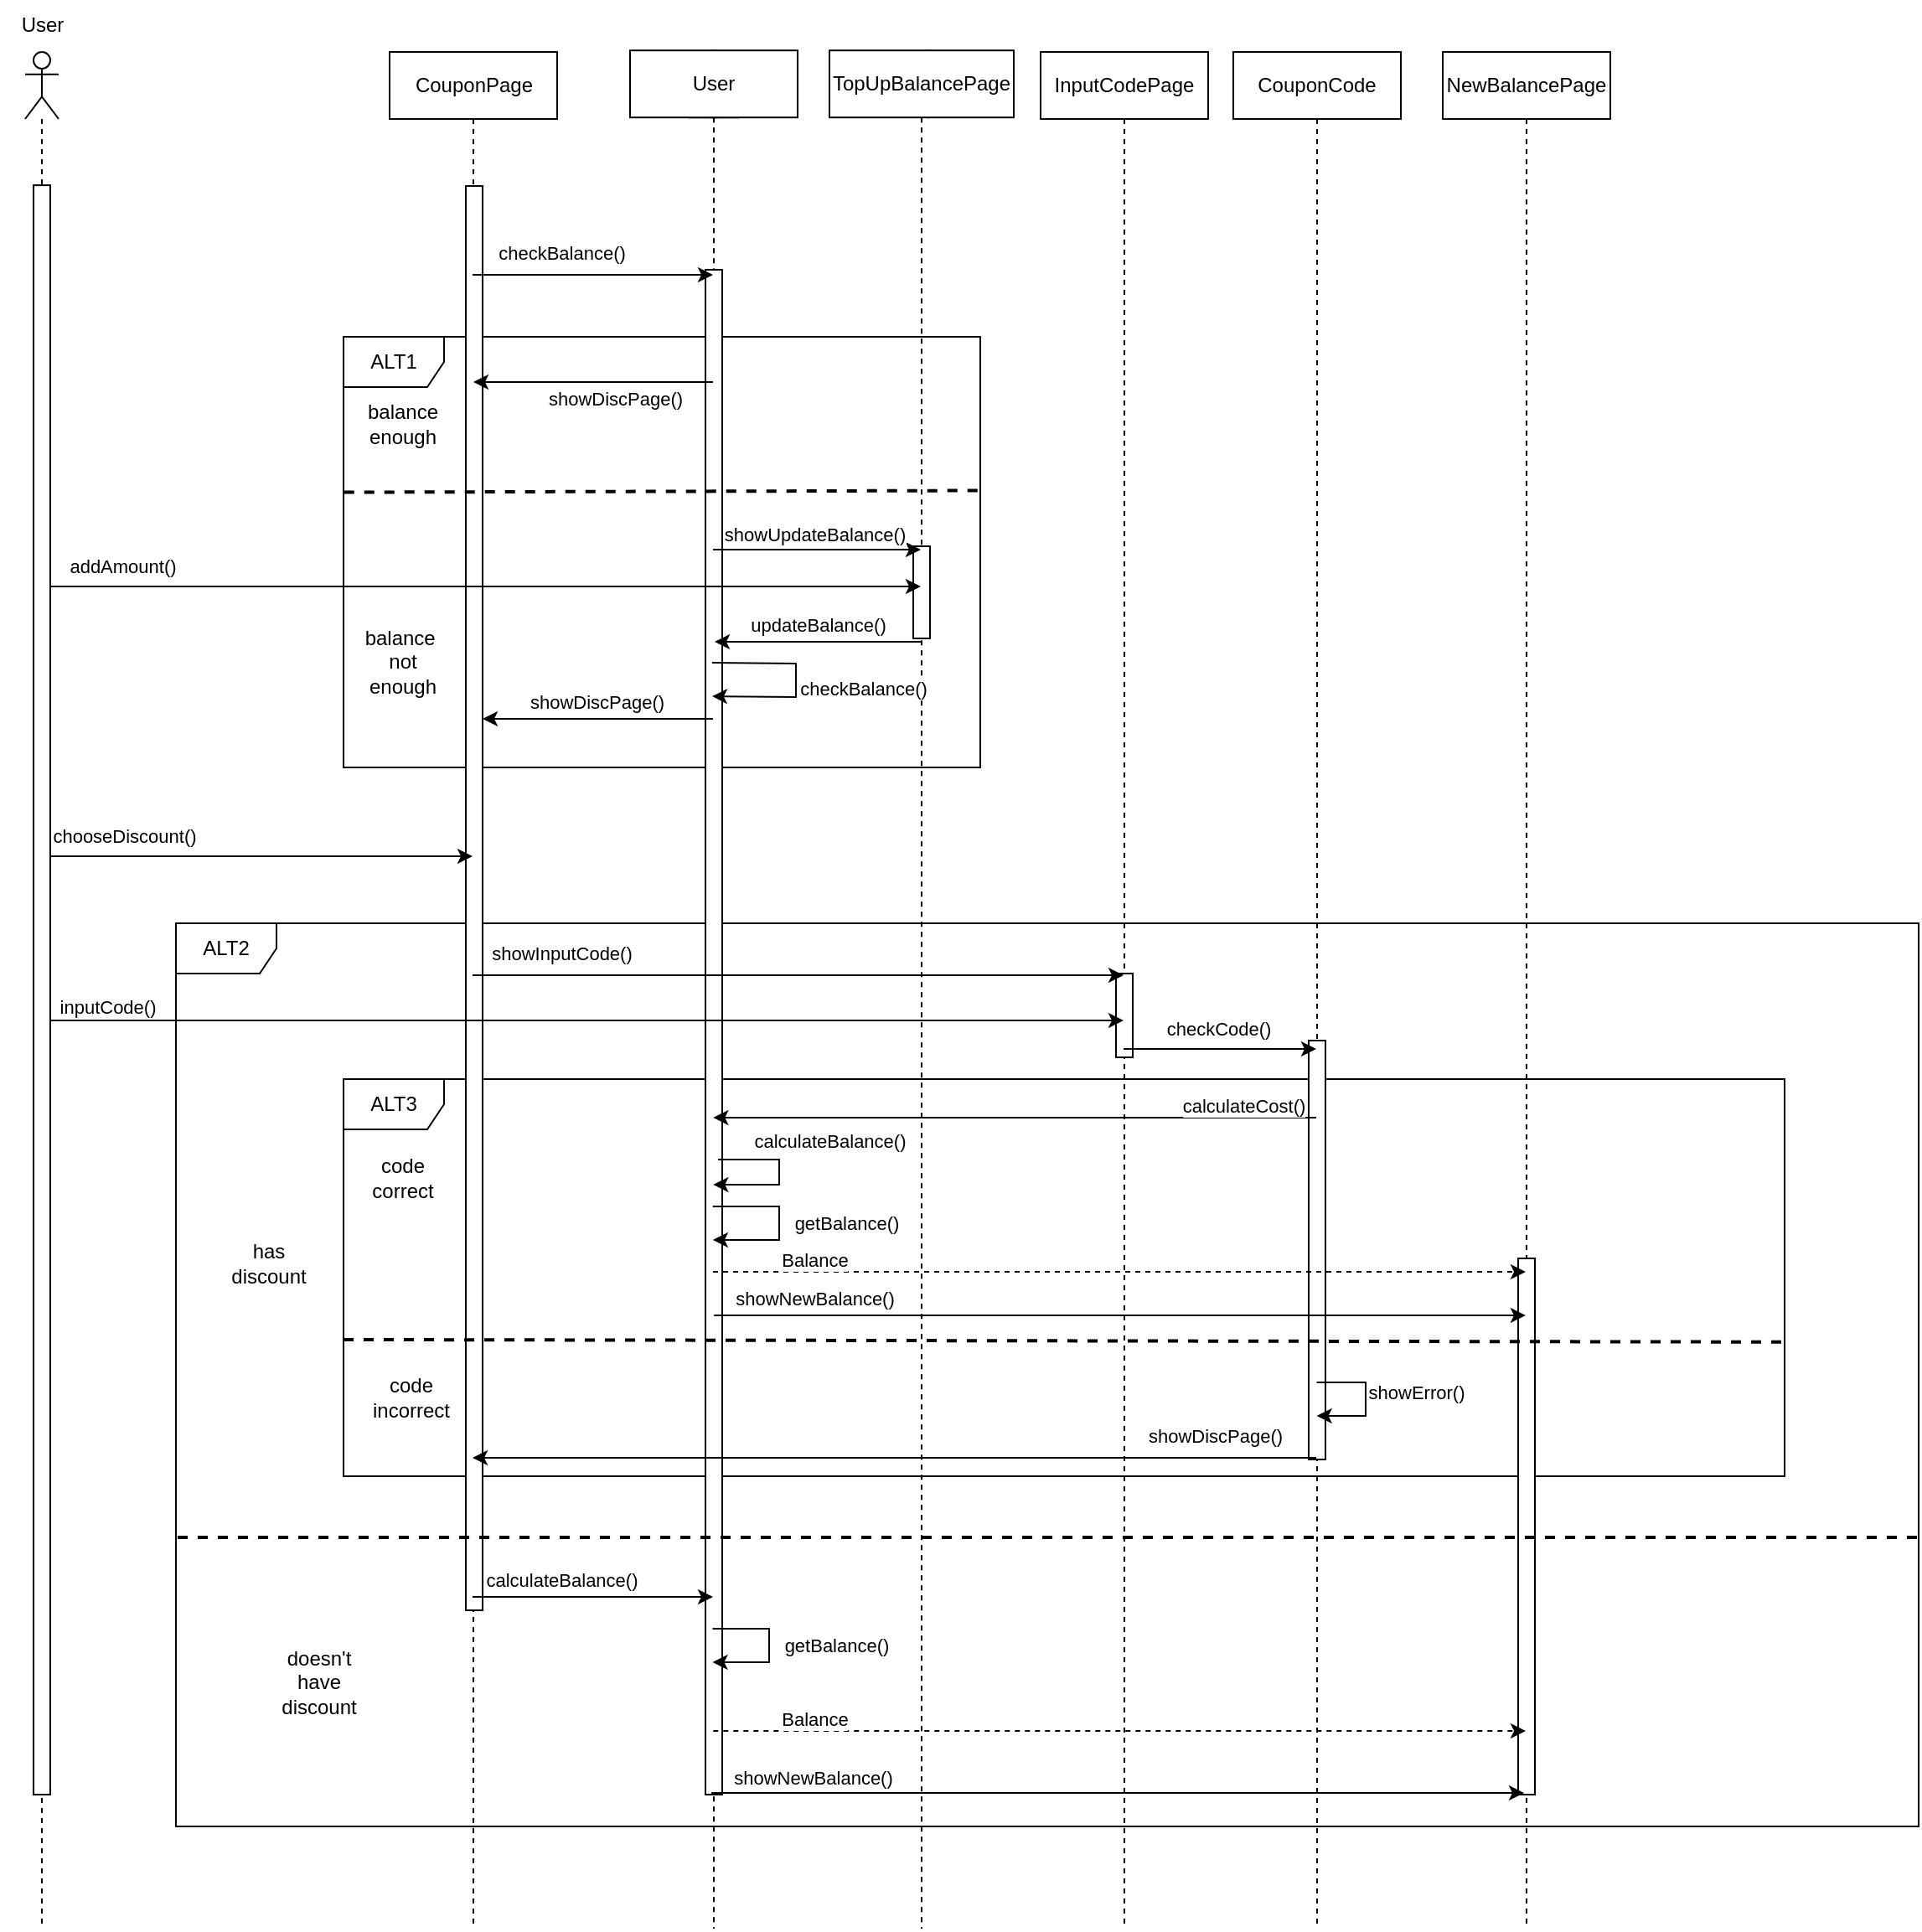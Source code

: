 <mxfile version="21.3.7" type="device">
  <diagram name="Σελίδα-1" id="CsE6YNoTUhBlBd0UO_HM">
    <mxGraphModel dx="800" dy="811" grid="1" gridSize="10" guides="1" tooltips="1" connect="1" arrows="1" fold="1" page="1" pageScale="1" pageWidth="1169" pageHeight="827" math="0" shadow="0">
      <root>
        <mxCell id="0" />
        <mxCell id="1" parent="0" />
        <mxCell id="swWhOMBi9cK1xBVYy2Jj-81" value="" style="shape=umlLifeline;perimeter=lifelinePerimeter;whiteSpace=wrap;html=1;container=1;dropTarget=0;collapsible=0;recursiveResize=0;outlineConnect=0;portConstraint=eastwest;newEdgeStyle={&quot;edgeStyle&quot;:&quot;elbowEdgeStyle&quot;,&quot;elbow&quot;:&quot;vertical&quot;,&quot;curved&quot;:0,&quot;rounded&quot;:0};participant=umlBoundary;" parent="1" vertex="1">
          <mxGeometry x="1030" y="319.1" width="50" height="1120.9" as="geometry" />
        </mxCell>
        <mxCell id="IK8IRVJrMrATGc9QWltt-21" value="" style="html=1;points=[];perimeter=orthogonalPerimeter;" parent="1" vertex="1">
          <mxGeometry x="1050" y="615" width="10" height="55" as="geometry" />
        </mxCell>
        <mxCell id="swWhOMBi9cK1xBVYy2Jj-110" value="ALT2" style="shape=umlFrame;whiteSpace=wrap;html=1;pointerEvents=0;" parent="1" vertex="1">
          <mxGeometry x="610" y="840" width="1040" height="539" as="geometry" />
        </mxCell>
        <mxCell id="swWhOMBi9cK1xBVYy2Jj-114" value="ALT3" style="shape=umlFrame;whiteSpace=wrap;html=1;pointerEvents=0;" parent="1" vertex="1">
          <mxGeometry x="710" y="933" width="860" height="237" as="geometry" />
        </mxCell>
        <mxCell id="swWhOMBi9cK1xBVYy2Jj-97" value="ALT1" style="shape=umlFrame;whiteSpace=wrap;html=1;pointerEvents=0;" parent="1" vertex="1">
          <mxGeometry x="710" y="490" width="380" height="257" as="geometry" />
        </mxCell>
        <mxCell id="swWhOMBi9cK1xBVYy2Jj-80" value="" style="shape=umlLifeline;perimeter=lifelinePerimeter;whiteSpace=wrap;html=1;container=1;dropTarget=0;collapsible=0;recursiveResize=0;outlineConnect=0;portConstraint=eastwest;newEdgeStyle={&quot;edgeStyle&quot;:&quot;elbowEdgeStyle&quot;,&quot;elbow&quot;:&quot;vertical&quot;,&quot;curved&quot;:0,&quot;rounded&quot;:0};participant=umlBoundary;" parent="1" vertex="1">
          <mxGeometry x="1151" y="320" width="50" height="1120" as="geometry" />
        </mxCell>
        <mxCell id="swWhOMBi9cK1xBVYy2Jj-82" value="" style="shape=umlLifeline;perimeter=lifelinePerimeter;whiteSpace=wrap;html=1;container=1;dropTarget=0;collapsible=0;recursiveResize=0;outlineConnect=0;portConstraint=eastwest;newEdgeStyle={&quot;edgeStyle&quot;:&quot;elbowEdgeStyle&quot;,&quot;elbow&quot;:&quot;vertical&quot;,&quot;curved&quot;:0,&quot;rounded&quot;:0};participant=umlBoundary;" parent="1" vertex="1">
          <mxGeometry x="762.5" y="320" width="50" height="1120" as="geometry" />
        </mxCell>
        <mxCell id="swWhOMBi9cK1xBVYy2Jj-84" value="" style="shape=umlLifeline;perimeter=lifelinePerimeter;whiteSpace=wrap;html=1;container=1;dropTarget=0;collapsible=0;recursiveResize=0;outlineConnect=0;portConstraint=eastwest;newEdgeStyle={&quot;edgeStyle&quot;:&quot;elbowEdgeStyle&quot;,&quot;elbow&quot;:&quot;vertical&quot;,&quot;curved&quot;:0,&quot;rounded&quot;:0};participant=umlEntity;size=40;" parent="1" vertex="1">
          <mxGeometry x="911" y="319.1" width="40" height="1120.9" as="geometry" />
        </mxCell>
        <mxCell id="swWhOMBi9cK1xBVYy2Jj-85" value="" style="shape=umlLifeline;perimeter=lifelinePerimeter;whiteSpace=wrap;html=1;container=1;dropTarget=0;collapsible=0;recursiveResize=0;outlineConnect=0;portConstraint=eastwest;newEdgeStyle={&quot;edgeStyle&quot;:&quot;elbowEdgeStyle&quot;,&quot;elbow&quot;:&quot;vertical&quot;,&quot;curved&quot;:0,&quot;rounded&quot;:0};participant=umlBoundary;" parent="1" vertex="1">
          <mxGeometry x="1391" y="320" width="50" height="1120" as="geometry" />
        </mxCell>
        <mxCell id="swWhOMBi9cK1xBVYy2Jj-86" value="" style="shape=umlLifeline;perimeter=lifelinePerimeter;whiteSpace=wrap;html=1;container=1;dropTarget=0;collapsible=0;recursiveResize=0;outlineConnect=0;portConstraint=eastwest;newEdgeStyle={&quot;edgeStyle&quot;:&quot;elbowEdgeStyle&quot;,&quot;elbow&quot;:&quot;vertical&quot;,&quot;curved&quot;:0,&quot;rounded&quot;:0};participant=umlEntity;" parent="1" vertex="1">
          <mxGeometry x="1271" y="320" width="40" height="1120" as="geometry" />
        </mxCell>
        <mxCell id="IK8IRVJrMrATGc9QWltt-18" value="" style="html=1;points=[];perimeter=orthogonalPerimeter;" parent="1" vertex="1">
          <mxGeometry x="783" y="400" width="10" height="850" as="geometry" />
        </mxCell>
        <mxCell id="IK8IRVJrMrATGc9QWltt-20" value="" style="html=1;points=[];perimeter=orthogonalPerimeter;" parent="1" vertex="1">
          <mxGeometry x="926" y="450" width="10" height="910" as="geometry" />
        </mxCell>
        <mxCell id="IK8IRVJrMrATGc9QWltt-22" value="" style="html=1;points=[];perimeter=orthogonalPerimeter;" parent="1" vertex="1">
          <mxGeometry x="1171" y="870" width="10" height="50" as="geometry" />
        </mxCell>
        <mxCell id="IK8IRVJrMrATGc9QWltt-23" value="" style="html=1;points=[];perimeter=orthogonalPerimeter;" parent="1" vertex="1">
          <mxGeometry x="1286" y="910" width="10" height="250" as="geometry" />
        </mxCell>
        <mxCell id="IK8IRVJrMrATGc9QWltt-24" value="" style="html=1;points=[];perimeter=orthogonalPerimeter;" parent="1" vertex="1">
          <mxGeometry x="1411" y="1040" width="10" height="320" as="geometry" />
        </mxCell>
        <mxCell id="swWhOMBi9cK1xBVYy2Jj-100" value="" style="endArrow=none;dashed=1;html=1;rounded=0;exitX=0.001;exitY=0.361;exitDx=0;exitDy=0;exitPerimeter=0;entryX=1.003;entryY=0.357;entryDx=0;entryDy=0;entryPerimeter=0;strokeWidth=2;" parent="1" source="swWhOMBi9cK1xBVYy2Jj-97" target="swWhOMBi9cK1xBVYy2Jj-97" edge="1">
          <mxGeometry width="50" height="50" relative="1" as="geometry">
            <mxPoint x="1095" y="567" as="sourcePoint" />
            <mxPoint x="1145" y="517" as="targetPoint" />
          </mxGeometry>
        </mxCell>
        <mxCell id="swWhOMBi9cK1xBVYy2Jj-79" value="" style="shape=umlLifeline;perimeter=lifelinePerimeter;whiteSpace=wrap;html=1;container=1;dropTarget=0;collapsible=0;recursiveResize=0;outlineConnect=0;portConstraint=eastwest;newEdgeStyle={&quot;edgeStyle&quot;:&quot;elbowEdgeStyle&quot;,&quot;elbow&quot;:&quot;vertical&quot;,&quot;curved&quot;:0,&quot;rounded&quot;:0};participant=umlActor;" parent="1" vertex="1">
          <mxGeometry x="520" y="320" width="20" height="1120" as="geometry" />
        </mxCell>
        <mxCell id="swWhOMBi9cK1xBVYy2Jj-87" value="chooseDiscount()" style="endArrow=classic;html=1;rounded=0;" parent="1" edge="1">
          <mxGeometry x="-0.606" y="12" width="50" height="50" relative="1" as="geometry">
            <mxPoint x="529.5" y="800" as="sourcePoint" />
            <mxPoint x="787" y="800" as="targetPoint" />
            <Array as="points">
              <mxPoint x="725" y="800" />
            </Array>
            <mxPoint x="-1" as="offset" />
          </mxGeometry>
        </mxCell>
        <mxCell id="swWhOMBi9cK1xBVYy2Jj-90" value="checkBalance()" style="endArrow=classic;html=1;rounded=0;" parent="1" target="swWhOMBi9cK1xBVYy2Jj-84" edge="1">
          <mxGeometry x="-0.261" y="13" width="50" height="50" relative="1" as="geometry">
            <mxPoint x="787" y="453" as="sourcePoint" />
            <mxPoint x="1019.5" y="453" as="targetPoint" />
            <Array as="points">
              <mxPoint x="875" y="453" />
            </Array>
            <mxPoint as="offset" />
          </mxGeometry>
        </mxCell>
        <mxCell id="swWhOMBi9cK1xBVYy2Jj-92" value="showDiscPage()" style="endArrow=classic;html=1;rounded=0;" parent="1" source="swWhOMBi9cK1xBVYy2Jj-84" target="swWhOMBi9cK1xBVYy2Jj-82" edge="1">
          <mxGeometry x="-0.209" y="17" width="50" height="50" relative="1" as="geometry">
            <mxPoint x="995" y="567" as="sourcePoint" />
            <mxPoint x="1045" y="517" as="targetPoint" />
            <Array as="points">
              <mxPoint x="825" y="517" />
            </Array>
            <mxPoint x="-2" y="-7" as="offset" />
          </mxGeometry>
        </mxCell>
        <mxCell id="swWhOMBi9cK1xBVYy2Jj-93" value="showUpdateBalance()" style="endArrow=classic;html=1;rounded=0;" parent="1" edge="1">
          <mxGeometry x="-0.029" y="9" width="50" height="50" relative="1" as="geometry">
            <mxPoint x="930.5" y="617" as="sourcePoint" />
            <mxPoint x="1054.5" y="617" as="targetPoint" />
            <Array as="points">
              <mxPoint x="945" y="617" />
            </Array>
            <mxPoint as="offset" />
          </mxGeometry>
        </mxCell>
        <mxCell id="swWhOMBi9cK1xBVYy2Jj-94" value="addAmount()" style="endArrow=classic;html=1;rounded=0;" parent="1" edge="1">
          <mxGeometry x="-0.817" y="12" width="50" height="50" relative="1" as="geometry">
            <mxPoint x="529.5" y="639" as="sourcePoint" />
            <mxPoint x="1054.5" y="639" as="targetPoint" />
            <Array as="points">
              <mxPoint x="865" y="639" />
            </Array>
            <mxPoint as="offset" />
          </mxGeometry>
        </mxCell>
        <mxCell id="swWhOMBi9cK1xBVYy2Jj-96" value="showDiscPage()" style="endArrow=classic;html=1;rounded=0;" parent="1" edge="1">
          <mxGeometry x="0.025" y="-10" width="50" height="50" relative="1" as="geometry">
            <mxPoint x="930.5" y="718" as="sourcePoint" />
            <mxPoint x="793" y="718" as="targetPoint" />
            <Array as="points">
              <mxPoint x="870" y="718" />
            </Array>
            <mxPoint x="1" as="offset" />
          </mxGeometry>
        </mxCell>
        <mxCell id="swWhOMBi9cK1xBVYy2Jj-98" value="balance&lt;br&gt;enough" style="text;html=1;align=center;verticalAlign=middle;resizable=0;points=[];autosize=1;strokeColor=none;fillColor=none;" parent="1" vertex="1">
          <mxGeometry x="710" y="521.5" width="70" height="40" as="geometry" />
        </mxCell>
        <mxCell id="swWhOMBi9cK1xBVYy2Jj-99" value="balance&amp;nbsp;&lt;br&gt;not&lt;br style=&quot;border-color: var(--border-color);&quot;&gt;enough" style="text;html=1;align=center;verticalAlign=middle;resizable=0;points=[];autosize=1;strokeColor=none;fillColor=none;" parent="1" vertex="1">
          <mxGeometry x="710" y="654" width="70" height="60" as="geometry" />
        </mxCell>
        <mxCell id="swWhOMBi9cK1xBVYy2Jj-101" value="showInputCode()" style="endArrow=classic;html=1;rounded=0;" parent="1" edge="1">
          <mxGeometry x="-0.727" y="13" width="50" height="50" relative="1" as="geometry">
            <mxPoint x="787" y="871" as="sourcePoint" />
            <mxPoint x="1175.5" y="871" as="targetPoint" />
            <Array as="points">
              <mxPoint x="1005" y="871" />
            </Array>
            <mxPoint as="offset" />
          </mxGeometry>
        </mxCell>
        <mxCell id="swWhOMBi9cK1xBVYy2Jj-102" value="inputCode()" style="endArrow=classic;html=1;rounded=0;" parent="1" edge="1">
          <mxGeometry x="-0.874" y="8" width="50" height="50" relative="1" as="geometry">
            <mxPoint x="529.25" y="898" as="sourcePoint" />
            <mxPoint x="1175.5" y="898" as="targetPoint" />
            <Array as="points">
              <mxPoint x="925" y="898" />
            </Array>
            <mxPoint x="-1" as="offset" />
          </mxGeometry>
        </mxCell>
        <mxCell id="swWhOMBi9cK1xBVYy2Jj-103" value="checkCode()" style="endArrow=classic;html=1;rounded=0;" parent="1" edge="1">
          <mxGeometry x="-0.035" y="12" width="50" height="50" relative="1" as="geometry">
            <mxPoint x="1175.5" y="915" as="sourcePoint" />
            <mxPoint x="1290.5" y="915" as="targetPoint" />
            <Array as="points">
              <mxPoint x="1176" y="915" />
            </Array>
            <mxPoint x="1" as="offset" />
          </mxGeometry>
        </mxCell>
        <mxCell id="swWhOMBi9cK1xBVYy2Jj-104" value="calculateCost()" style="endArrow=classic;html=1;rounded=0;" parent="1" edge="1">
          <mxGeometry x="-0.749" y="-7" width="50" height="50" relative="1" as="geometry">
            <mxPoint x="1290.5" y="956" as="sourcePoint" />
            <mxPoint x="930.667" y="956" as="targetPoint" />
            <Array as="points">
              <mxPoint x="1105" y="956" />
            </Array>
            <mxPoint x="1" as="offset" />
          </mxGeometry>
        </mxCell>
        <mxCell id="swWhOMBi9cK1xBVYy2Jj-105" value="calculateBalance()" style="endArrow=classic;html=1;rounded=0;" parent="1" edge="1">
          <mxGeometry x="-0.196" y="32" width="50" height="50" relative="1" as="geometry">
            <mxPoint x="933.5" y="981" as="sourcePoint" />
            <mxPoint x="930.667" y="996" as="targetPoint" />
            <Array as="points">
              <mxPoint x="970" y="981" />
              <mxPoint x="970" y="996" />
            </Array>
            <mxPoint x="-2" y="-11" as="offset" />
          </mxGeometry>
        </mxCell>
        <mxCell id="swWhOMBi9cK1xBVYy2Jj-106" value="Balance" style="endArrow=classic;html=1;rounded=0;dashed=1;" parent="1" edge="1">
          <mxGeometry x="-0.75" y="7" width="50" height="50" relative="1" as="geometry">
            <mxPoint x="930.5" y="1048" as="sourcePoint" />
            <mxPoint x="1415.5" y="1048" as="targetPoint" />
            <Array as="points">
              <mxPoint x="1096" y="1048" />
            </Array>
            <mxPoint as="offset" />
          </mxGeometry>
        </mxCell>
        <mxCell id="swWhOMBi9cK1xBVYy2Jj-107" value="calculateBalance()" style="endArrow=classic;html=1;rounded=0;" parent="1" edge="1">
          <mxGeometry x="-0.261" y="10" width="50" height="50" relative="1" as="geometry">
            <mxPoint x="787" y="1242" as="sourcePoint" />
            <mxPoint x="930.5" y="1242" as="targetPoint" />
            <Array as="points">
              <mxPoint x="915" y="1242" />
            </Array>
            <mxPoint as="offset" />
          </mxGeometry>
        </mxCell>
        <mxCell id="swWhOMBi9cK1xBVYy2Jj-111" value="" style="endArrow=none;dashed=1;html=1;rounded=0;entryX=0.999;entryY=0.68;entryDx=0;entryDy=0;entryPerimeter=0;strokeWidth=2;exitX=0.001;exitY=0.68;exitDx=0;exitDy=0;exitPerimeter=0;" parent="1" source="swWhOMBi9cK1xBVYy2Jj-110" target="swWhOMBi9cK1xBVYy2Jj-110" edge="1">
          <mxGeometry width="50" height="50" relative="1" as="geometry">
            <mxPoint x="720" y="1140" as="sourcePoint" />
            <mxPoint x="1679.03" y="1139.95" as="targetPoint" />
          </mxGeometry>
        </mxCell>
        <mxCell id="swWhOMBi9cK1xBVYy2Jj-112" value="doesn&#39;t&lt;br&gt;have&lt;br&gt;discount" style="text;html=1;align=center;verticalAlign=middle;resizable=0;points=[];autosize=1;strokeColor=none;fillColor=none;" parent="1" vertex="1">
          <mxGeometry x="660" y="1263" width="70" height="60" as="geometry" />
        </mxCell>
        <mxCell id="swWhOMBi9cK1xBVYy2Jj-113" value="has&lt;br&gt;discount" style="text;html=1;align=center;verticalAlign=middle;resizable=0;points=[];autosize=1;strokeColor=none;fillColor=none;" parent="1" vertex="1">
          <mxGeometry x="630" y="1023" width="70" height="40" as="geometry" />
        </mxCell>
        <mxCell id="swWhOMBi9cK1xBVYy2Jj-115" value="" style="endArrow=none;dashed=1;html=1;rounded=0;exitX=0;exitY=0.656;exitDx=0;exitDy=0;exitPerimeter=0;entryX=1;entryY=0.662;entryDx=0;entryDy=0;entryPerimeter=0;strokeColor=default;strokeWidth=2;" parent="1" source="swWhOMBi9cK1xBVYy2Jj-114" target="swWhOMBi9cK1xBVYy2Jj-114" edge="1">
          <mxGeometry width="50" height="50" relative="1" as="geometry">
            <mxPoint x="717.48" y="1035.697" as="sourcePoint" />
            <mxPoint x="1559.16" y="1040.437" as="targetPoint" />
          </mxGeometry>
        </mxCell>
        <mxCell id="swWhOMBi9cK1xBVYy2Jj-116" value="code&lt;br&gt;correct" style="text;html=1;align=center;verticalAlign=middle;resizable=0;points=[];autosize=1;strokeColor=none;fillColor=none;" parent="1" vertex="1">
          <mxGeometry x="715" y="972" width="60" height="40" as="geometry" />
        </mxCell>
        <mxCell id="swWhOMBi9cK1xBVYy2Jj-117" value="code&lt;br&gt;incorrect" style="text;html=1;align=center;verticalAlign=middle;resizable=0;points=[];autosize=1;strokeColor=none;fillColor=none;" parent="1" vertex="1">
          <mxGeometry x="715" y="1103" width="70" height="40" as="geometry" />
        </mxCell>
        <mxCell id="swWhOMBi9cK1xBVYy2Jj-118" value="User" style="text;html=1;align=center;verticalAlign=middle;resizable=0;points=[];autosize=1;strokeColor=none;fillColor=none;" parent="1" vertex="1">
          <mxGeometry x="505" y="289.1" width="50" height="30" as="geometry" />
        </mxCell>
        <mxCell id="IK8IRVJrMrATGc9QWltt-3" value="CouponPage" style="shape=umlLifeline;perimeter=lifelinePerimeter;whiteSpace=wrap;html=1;container=1;collapsible=0;recursiveResize=0;outlineConnect=0;" parent="1" vertex="1">
          <mxGeometry x="737.5" y="320" width="100" height="43" as="geometry" />
        </mxCell>
        <mxCell id="IK8IRVJrMrATGc9QWltt-4" value="User" style="shape=umlLifeline;perimeter=lifelinePerimeter;whiteSpace=wrap;html=1;container=1;collapsible=0;recursiveResize=0;outlineConnect=0;" parent="1" vertex="1">
          <mxGeometry x="881" y="319.1" width="100" height="43" as="geometry" />
        </mxCell>
        <mxCell id="IK8IRVJrMrATGc9QWltt-6" value="CouponCode" style="shape=umlLifeline;perimeter=lifelinePerimeter;whiteSpace=wrap;html=1;container=1;collapsible=0;recursiveResize=0;outlineConnect=0;" parent="1" vertex="1">
          <mxGeometry x="1241" y="320" width="100" height="43" as="geometry" />
        </mxCell>
        <mxCell id="IK8IRVJrMrATGc9QWltt-7" value="NewBalancePage" style="shape=umlLifeline;perimeter=lifelinePerimeter;whiteSpace=wrap;html=1;container=1;collapsible=0;recursiveResize=0;outlineConnect=0;" parent="1" vertex="1">
          <mxGeometry x="1366" y="320" width="100" height="43" as="geometry" />
        </mxCell>
        <mxCell id="IK8IRVJrMrATGc9QWltt-8" value="updateBalance()" style="endArrow=classic;html=1;rounded=0;strokeWidth=1;" parent="1" edge="1">
          <mxGeometry x="0.024" y="-10" width="50" height="50" relative="1" as="geometry">
            <mxPoint x="1055.5" y="672" as="sourcePoint" />
            <mxPoint x="931.5" y="672" as="targetPoint" />
            <Array as="points">
              <mxPoint x="1002" y="672" />
            </Array>
            <mxPoint x="1" as="offset" />
          </mxGeometry>
        </mxCell>
        <mxCell id="IK8IRVJrMrATGc9QWltt-10" value="getBalance()" style="endArrow=classic;html=1;rounded=0;strokeWidth=1;" parent="1" edge="1">
          <mxGeometry y="40" width="50" height="50" relative="1" as="geometry">
            <mxPoint x="930.447" y="1009" as="sourcePoint" />
            <mxPoint x="930.447" y="1029" as="targetPoint" />
            <Array as="points">
              <mxPoint x="970" y="1009" />
              <mxPoint x="970" y="1029" />
            </Array>
            <mxPoint as="offset" />
          </mxGeometry>
        </mxCell>
        <mxCell id="IK8IRVJrMrATGc9QWltt-11" value="showNewBalance()" style="endArrow=classic;html=1;rounded=0;strokeWidth=1;" parent="1" edge="1">
          <mxGeometry x="-0.755" y="10" width="50" height="50" relative="1" as="geometry">
            <mxPoint x="931.115" y="1074" as="sourcePoint" />
            <mxPoint x="1415.447" y="1074" as="targetPoint" />
            <Array as="points">
              <mxPoint x="1120" y="1074" />
            </Array>
            <mxPoint as="offset" />
          </mxGeometry>
        </mxCell>
        <mxCell id="IK8IRVJrMrATGc9QWltt-12" value="getBalance()" style="endArrow=classic;html=1;rounded=0;strokeWidth=1;" parent="1" edge="1">
          <mxGeometry y="40" width="50" height="50" relative="1" as="geometry">
            <mxPoint x="930.25" y="1261" as="sourcePoint" />
            <mxPoint x="930.25" y="1281" as="targetPoint" />
            <Array as="points">
              <mxPoint x="964" y="1261" />
              <mxPoint x="964" y="1281" />
            </Array>
            <mxPoint as="offset" />
          </mxGeometry>
        </mxCell>
        <mxCell id="IK8IRVJrMrATGc9QWltt-13" value="Balance" style="endArrow=classic;html=1;rounded=0;dashed=1;" parent="1" edge="1">
          <mxGeometry x="-0.75" y="7" width="50" height="50" relative="1" as="geometry">
            <mxPoint x="930.63" y="1322" as="sourcePoint" />
            <mxPoint x="1415.5" y="1322" as="targetPoint" />
            <Array as="points">
              <mxPoint x="1100" y="1322" />
            </Array>
            <mxPoint as="offset" />
          </mxGeometry>
        </mxCell>
        <mxCell id="IK8IRVJrMrATGc9QWltt-14" value="showNewBalance()" style="endArrow=classic;html=1;rounded=0;strokeWidth=1;" parent="1" edge="1">
          <mxGeometry x="-0.751" y="9" width="50" height="50" relative="1" as="geometry">
            <mxPoint x="929.548" y="1359" as="sourcePoint" />
            <mxPoint x="1414.5" y="1359" as="targetPoint" />
            <Array as="points">
              <mxPoint x="1139" y="1359" />
            </Array>
            <mxPoint as="offset" />
          </mxGeometry>
        </mxCell>
        <mxCell id="IK8IRVJrMrATGc9QWltt-15" value="InputCodePage" style="shape=umlLifeline;perimeter=lifelinePerimeter;whiteSpace=wrap;html=1;container=1;collapsible=0;recursiveResize=0;outlineConnect=0;" parent="1" vertex="1">
          <mxGeometry x="1126" y="320" width="100" height="43" as="geometry" />
        </mxCell>
        <mxCell id="IK8IRVJrMrATGc9QWltt-16" value="TopUpBalancePage" style="shape=umlLifeline;perimeter=lifelinePerimeter;whiteSpace=wrap;html=1;container=1;collapsible=0;recursiveResize=0;outlineConnect=0;" parent="1" vertex="1">
          <mxGeometry x="1000" y="319.1" width="110" height="43" as="geometry" />
        </mxCell>
        <mxCell id="IK8IRVJrMrATGc9QWltt-17" value="" style="html=1;points=[];perimeter=orthogonalPerimeter;" parent="1" vertex="1">
          <mxGeometry x="525" y="399.55" width="10" height="960.45" as="geometry" />
        </mxCell>
        <mxCell id="_GAzLhEZ1h1uAAD_o3hl-4" value="showDiscPage()" style="endArrow=classic;html=1;rounded=0;strokeWidth=1;" parent="1" edge="1">
          <mxGeometry x="-0.76" y="-13" width="50" height="50" relative="1" as="geometry">
            <mxPoint x="1290.5" y="1159" as="sourcePoint" />
            <mxPoint x="787" y="1159" as="targetPoint" />
            <Array as="points">
              <mxPoint x="850" y="1159" />
              <mxPoint x="830" y="1159" />
            </Array>
            <mxPoint as="offset" />
          </mxGeometry>
        </mxCell>
        <mxCell id="bUkg7alTsQiRKQpdoPsh-2" value="showError()" style="endArrow=classic;html=1;rounded=0;" parent="1" edge="1">
          <mxGeometry x="-0.102" y="30" width="50" height="50" relative="1" as="geometry">
            <mxPoint x="1290.81" y="1114.0" as="sourcePoint" />
            <mxPoint x="1290.81" y="1134.0" as="targetPoint" />
            <Array as="points">
              <mxPoint x="1320" y="1114" />
              <mxPoint x="1320" y="1134" />
            </Array>
            <mxPoint as="offset" />
          </mxGeometry>
        </mxCell>
        <mxCell id="jxYQ7D8uHrpj1AM3OjmC-4" value="checkBalance()" style="endArrow=classic;html=1;rounded=0;" edge="1" parent="1">
          <mxGeometry x="0.083" y="40" width="50" height="50" relative="1" as="geometry">
            <mxPoint x="929.962" y="684.55" as="sourcePoint" />
            <mxPoint x="929.962" y="704.55" as="targetPoint" />
            <Array as="points">
              <mxPoint x="980" y="685" />
              <mxPoint x="980" y="705" />
            </Array>
            <mxPoint as="offset" />
          </mxGeometry>
        </mxCell>
      </root>
    </mxGraphModel>
  </diagram>
</mxfile>
